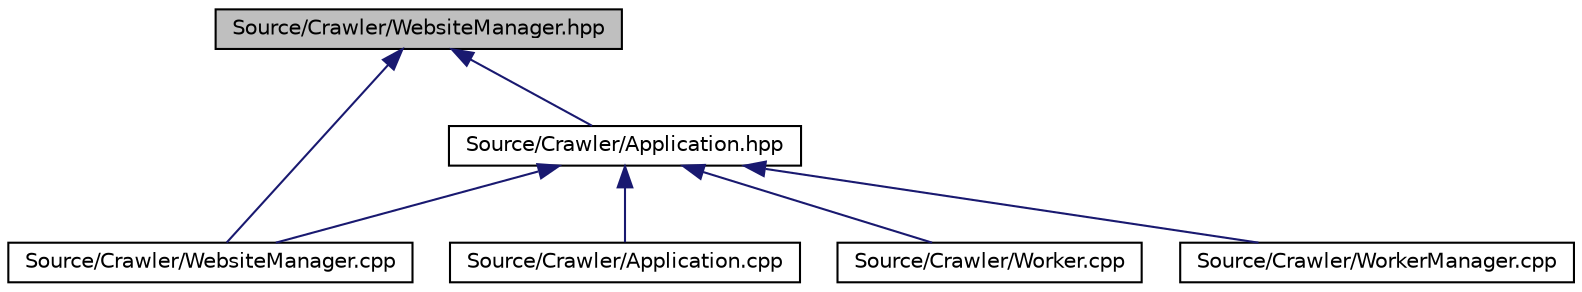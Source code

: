 digraph "Source/Crawler/WebsiteManager.hpp"
{
  edge [fontname="Helvetica",fontsize="10",labelfontname="Helvetica",labelfontsize="10"];
  node [fontname="Helvetica",fontsize="10",shape=record];
  Node1 [label="Source/Crawler/WebsiteManager.hpp",height=0.2,width=0.4,color="black", fillcolor="grey75", style="filled", fontcolor="black"];
  Node1 -> Node2 [dir="back",color="midnightblue",fontsize="10",style="solid",fontname="Helvetica"];
  Node2 [label="Source/Crawler/Application.hpp",height=0.2,width=0.4,color="black", fillcolor="white", style="filled",URL="$_application_8hpp.html"];
  Node2 -> Node3 [dir="back",color="midnightblue",fontsize="10",style="solid",fontname="Helvetica"];
  Node3 [label="Source/Crawler/Application.cpp",height=0.2,width=0.4,color="black", fillcolor="white", style="filled",URL="$_application_8cpp.html"];
  Node2 -> Node4 [dir="back",color="midnightblue",fontsize="10",style="solid",fontname="Helvetica"];
  Node4 [label="Source/Crawler/WebsiteManager.cpp",height=0.2,width=0.4,color="black", fillcolor="white", style="filled",URL="$_website_manager_8cpp.html"];
  Node2 -> Node5 [dir="back",color="midnightblue",fontsize="10",style="solid",fontname="Helvetica"];
  Node5 [label="Source/Crawler/Worker.cpp",height=0.2,width=0.4,color="black", fillcolor="white", style="filled",URL="$_worker_8cpp.html"];
  Node2 -> Node6 [dir="back",color="midnightblue",fontsize="10",style="solid",fontname="Helvetica"];
  Node6 [label="Source/Crawler/WorkerManager.cpp",height=0.2,width=0.4,color="black", fillcolor="white", style="filled",URL="$_worker_manager_8cpp.html"];
  Node1 -> Node4 [dir="back",color="midnightblue",fontsize="10",style="solid",fontname="Helvetica"];
}
